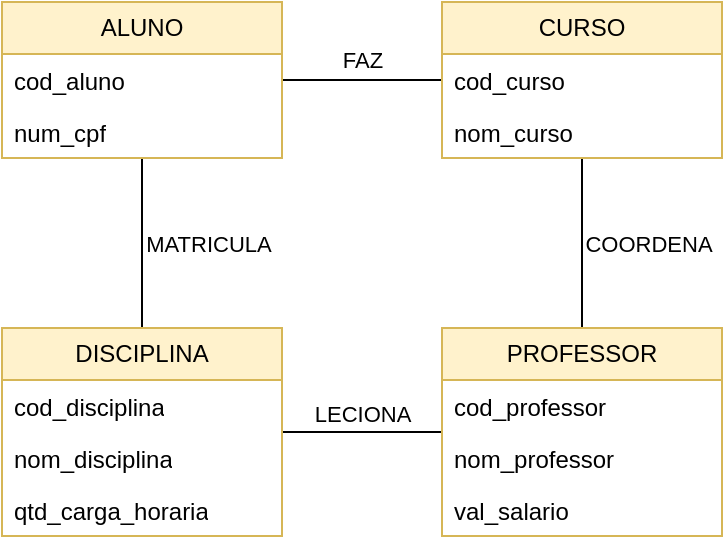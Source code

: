 <mxfile version="21.6.9" type="github">
  <diagram name="Página-1" id="C2qhlDqRPUhF-mtVejrP">
    <mxGraphModel dx="794" dy="1134" grid="1" gridSize="10" guides="1" tooltips="1" connect="1" arrows="1" fold="1" page="0" pageScale="1" pageWidth="827" pageHeight="1169" math="0" shadow="0">
      <root>
        <mxCell id="0" />
        <mxCell id="1" parent="0" />
        <mxCell id="I0er0lBhOSjS7gV3siXm-20" value="" style="endArrow=none;html=1;rounded=0;" edge="1" parent="1" source="I0er0lBhOSjS7gV3siXm-61" target="I0er0lBhOSjS7gV3siXm-53">
          <mxGeometry width="50" height="50" relative="1" as="geometry">
            <mxPoint x="241" y="-323.668" as="sourcePoint" />
            <mxPoint x="320" y="-341.333" as="targetPoint" />
          </mxGeometry>
        </mxCell>
        <mxCell id="I0er0lBhOSjS7gV3siXm-49" value="FAZ&lt;br&gt;" style="edgeLabel;html=1;align=center;verticalAlign=middle;resizable=0;points=[];" vertex="1" connectable="0" parent="I0er0lBhOSjS7gV3siXm-20">
          <mxGeometry x="-0.05" y="-2" relative="1" as="geometry">
            <mxPoint x="2" y="-12" as="offset" />
          </mxGeometry>
        </mxCell>
        <mxCell id="I0er0lBhOSjS7gV3siXm-46" value="" style="endArrow=none;html=1;rounded=0;" edge="1" parent="1" source="I0er0lBhOSjS7gV3siXm-65" target="I0er0lBhOSjS7gV3siXm-61">
          <mxGeometry width="50" height="50" relative="1" as="geometry">
            <mxPoint x="160" y="-200" as="sourcePoint" />
            <mxPoint x="160.343" y="-267" as="targetPoint" />
          </mxGeometry>
        </mxCell>
        <mxCell id="I0er0lBhOSjS7gV3siXm-50" value="MATRICULA&lt;br&gt;" style="edgeLabel;html=1;align=center;verticalAlign=middle;resizable=0;points=[];" vertex="1" connectable="0" parent="I0er0lBhOSjS7gV3siXm-46">
          <mxGeometry x="0.029" y="1" relative="1" as="geometry">
            <mxPoint x="34" y="1" as="offset" />
          </mxGeometry>
        </mxCell>
        <mxCell id="I0er0lBhOSjS7gV3siXm-47" value="" style="endArrow=none;html=1;rounded=0;" edge="1" parent="1" source="I0er0lBhOSjS7gV3siXm-65" target="I0er0lBhOSjS7gV3siXm-69">
          <mxGeometry width="50" height="50" relative="1" as="geometry">
            <mxPoint x="240" y="-144" as="sourcePoint" />
            <mxPoint x="320" y="-145.391" as="targetPoint" />
          </mxGeometry>
        </mxCell>
        <mxCell id="I0er0lBhOSjS7gV3siXm-51" value="LECIONA&lt;br&gt;" style="edgeLabel;html=1;align=center;verticalAlign=middle;resizable=0;points=[];" vertex="1" connectable="0" parent="I0er0lBhOSjS7gV3siXm-47">
          <mxGeometry y="-1" relative="1" as="geometry">
            <mxPoint y="-10" as="offset" />
          </mxGeometry>
        </mxCell>
        <mxCell id="I0er0lBhOSjS7gV3siXm-48" value="" style="endArrow=none;html=1;rounded=0;" edge="1" parent="1" source="I0er0lBhOSjS7gV3siXm-69" target="I0er0lBhOSjS7gV3siXm-53">
          <mxGeometry width="50" height="50" relative="1" as="geometry">
            <mxPoint x="400" y="-200" as="sourcePoint" />
            <mxPoint x="400" y="-333" as="targetPoint" />
          </mxGeometry>
        </mxCell>
        <mxCell id="I0er0lBhOSjS7gV3siXm-52" value="COORDENA" style="edgeLabel;html=1;align=center;verticalAlign=middle;resizable=0;points=[];" vertex="1" connectable="0" parent="I0er0lBhOSjS7gV3siXm-48">
          <mxGeometry x="-0.086" y="-2" relative="1" as="geometry">
            <mxPoint x="31" y="-3" as="offset" />
          </mxGeometry>
        </mxCell>
        <mxCell id="I0er0lBhOSjS7gV3siXm-53" value="CURSO" style="swimlane;fontStyle=0;childLayout=stackLayout;horizontal=1;startSize=26;fillColor=#fff2cc;horizontalStack=0;resizeParent=1;resizeParentMax=0;resizeLast=0;collapsible=1;marginBottom=0;whiteSpace=wrap;html=1;strokeColor=#d6b656;" vertex="1" parent="1">
          <mxGeometry x="320" y="-363" width="140" height="78" as="geometry" />
        </mxCell>
        <mxCell id="I0er0lBhOSjS7gV3siXm-7" value="cod_curso" style="text;strokeColor=none;fillColor=none;align=left;verticalAlign=top;spacingLeft=4;spacingRight=4;overflow=hidden;rotatable=0;points=[[0,0.5],[1,0.5]];portConstraint=eastwest;whiteSpace=wrap;html=1;" vertex="1" parent="I0er0lBhOSjS7gV3siXm-53">
          <mxGeometry y="26" width="140" height="26" as="geometry" />
        </mxCell>
        <mxCell id="I0er0lBhOSjS7gV3siXm-9" value="nom_curso" style="text;strokeColor=none;fillColor=none;align=left;verticalAlign=top;spacingLeft=4;spacingRight=4;overflow=hidden;rotatable=0;points=[[0,0.5],[1,0.5]];portConstraint=eastwest;whiteSpace=wrap;html=1;" vertex="1" parent="I0er0lBhOSjS7gV3siXm-53">
          <mxGeometry y="52" width="140" height="26" as="geometry" />
        </mxCell>
        <mxCell id="I0er0lBhOSjS7gV3siXm-61" value="ALUNO" style="swimlane;fontStyle=0;childLayout=stackLayout;horizontal=1;startSize=26;fillColor=#fff2cc;horizontalStack=0;resizeParent=1;resizeParentMax=0;resizeLast=0;collapsible=1;marginBottom=0;whiteSpace=wrap;html=1;strokeColor=#d6b656;" vertex="1" parent="1">
          <mxGeometry x="100" y="-363" width="140" height="78" as="geometry" />
        </mxCell>
        <mxCell id="I0er0lBhOSjS7gV3siXm-62" value="cod_aluno" style="text;strokeColor=none;fillColor=none;align=left;verticalAlign=top;spacingLeft=4;spacingRight=4;overflow=hidden;rotatable=0;points=[[0,0.5],[1,0.5]];portConstraint=eastwest;whiteSpace=wrap;html=1;" vertex="1" parent="I0er0lBhOSjS7gV3siXm-61">
          <mxGeometry y="26" width="140" height="26" as="geometry" />
        </mxCell>
        <mxCell id="I0er0lBhOSjS7gV3siXm-63" value="num_cpf" style="text;strokeColor=none;fillColor=none;align=left;verticalAlign=top;spacingLeft=4;spacingRight=4;overflow=hidden;rotatable=0;points=[[0,0.5],[1,0.5]];portConstraint=eastwest;whiteSpace=wrap;html=1;" vertex="1" parent="I0er0lBhOSjS7gV3siXm-61">
          <mxGeometry y="52" width="140" height="26" as="geometry" />
        </mxCell>
        <mxCell id="I0er0lBhOSjS7gV3siXm-65" value="DISCIPLINA" style="swimlane;fontStyle=0;childLayout=stackLayout;horizontal=1;startSize=26;fillColor=#fff2cc;horizontalStack=0;resizeParent=1;resizeParentMax=0;resizeLast=0;collapsible=1;marginBottom=0;whiteSpace=wrap;html=1;strokeColor=#d6b656;" vertex="1" parent="1">
          <mxGeometry x="100" y="-200" width="140" height="104" as="geometry" />
        </mxCell>
        <mxCell id="I0er0lBhOSjS7gV3siXm-66" value="cod_disciplina" style="text;strokeColor=none;fillColor=none;align=left;verticalAlign=top;spacingLeft=4;spacingRight=4;overflow=hidden;rotatable=0;points=[[0,0.5],[1,0.5]];portConstraint=eastwest;whiteSpace=wrap;html=1;" vertex="1" parent="I0er0lBhOSjS7gV3siXm-65">
          <mxGeometry y="26" width="140" height="26" as="geometry" />
        </mxCell>
        <mxCell id="I0er0lBhOSjS7gV3siXm-67" value="nom_disciplina" style="text;strokeColor=none;fillColor=none;align=left;verticalAlign=top;spacingLeft=4;spacingRight=4;overflow=hidden;rotatable=0;points=[[0,0.5],[1,0.5]];portConstraint=eastwest;whiteSpace=wrap;html=1;" vertex="1" parent="I0er0lBhOSjS7gV3siXm-65">
          <mxGeometry y="52" width="140" height="26" as="geometry" />
        </mxCell>
        <mxCell id="I0er0lBhOSjS7gV3siXm-68" value="qtd_carga_horaria" style="text;strokeColor=none;fillColor=none;align=left;verticalAlign=top;spacingLeft=4;spacingRight=4;overflow=hidden;rotatable=0;points=[[0,0.5],[1,0.5]];portConstraint=eastwest;whiteSpace=wrap;html=1;" vertex="1" parent="I0er0lBhOSjS7gV3siXm-65">
          <mxGeometry y="78" width="140" height="26" as="geometry" />
        </mxCell>
        <mxCell id="I0er0lBhOSjS7gV3siXm-69" value="PROFESSOR" style="swimlane;fontStyle=0;childLayout=stackLayout;horizontal=1;startSize=26;fillColor=#fff2cc;horizontalStack=0;resizeParent=1;resizeParentMax=0;resizeLast=0;collapsible=1;marginBottom=0;whiteSpace=wrap;html=1;strokeColor=#d6b656;" vertex="1" parent="1">
          <mxGeometry x="320" y="-200" width="140" height="104" as="geometry" />
        </mxCell>
        <mxCell id="I0er0lBhOSjS7gV3siXm-70" value="cod_professor" style="text;strokeColor=none;fillColor=none;align=left;verticalAlign=top;spacingLeft=4;spacingRight=4;overflow=hidden;rotatable=0;points=[[0,0.5],[1,0.5]];portConstraint=eastwest;whiteSpace=wrap;html=1;" vertex="1" parent="I0er0lBhOSjS7gV3siXm-69">
          <mxGeometry y="26" width="140" height="26" as="geometry" />
        </mxCell>
        <mxCell id="I0er0lBhOSjS7gV3siXm-71" value="nom_professor" style="text;strokeColor=none;fillColor=none;align=left;verticalAlign=top;spacingLeft=4;spacingRight=4;overflow=hidden;rotatable=0;points=[[0,0.5],[1,0.5]];portConstraint=eastwest;whiteSpace=wrap;html=1;" vertex="1" parent="I0er0lBhOSjS7gV3siXm-69">
          <mxGeometry y="52" width="140" height="26" as="geometry" />
        </mxCell>
        <mxCell id="I0er0lBhOSjS7gV3siXm-72" value="val_salario" style="text;strokeColor=none;fillColor=none;align=left;verticalAlign=top;spacingLeft=4;spacingRight=4;overflow=hidden;rotatable=0;points=[[0,0.5],[1,0.5]];portConstraint=eastwest;whiteSpace=wrap;html=1;" vertex="1" parent="I0er0lBhOSjS7gV3siXm-69">
          <mxGeometry y="78" width="140" height="26" as="geometry" />
        </mxCell>
      </root>
    </mxGraphModel>
  </diagram>
</mxfile>
